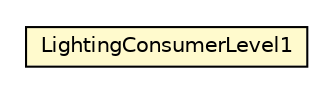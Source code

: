 #!/usr/local/bin/dot
#
# Class diagram 
# Generated by UMLGraph version R5_6-24-gf6e263 (http://www.umlgraph.org/)
#

digraph G {
	edge [fontname="Helvetica",fontsize=10,labelfontname="Helvetica",labelfontsize=10];
	node [fontname="Helvetica",fontsize=10,shape=plaintext];
	nodesep=0.25;
	ranksep=0.5;
	// org.universAAL.samples.lighting.client_regular.LightingConsumerLevel1
	c5188410 [label=<<table title="org.universAAL.samples.lighting.client_regular.LightingConsumerLevel1" border="0" cellborder="1" cellspacing="0" cellpadding="2" port="p" bgcolor="lemonChiffon" href="./LightingConsumerLevel1.html">
		<tr><td><table border="0" cellspacing="0" cellpadding="1">
<tr><td align="center" balign="center"> LightingConsumerLevel1 </td></tr>
		</table></td></tr>
		</table>>, URL="./LightingConsumerLevel1.html", fontname="Helvetica", fontcolor="black", fontsize=10.0];
}

